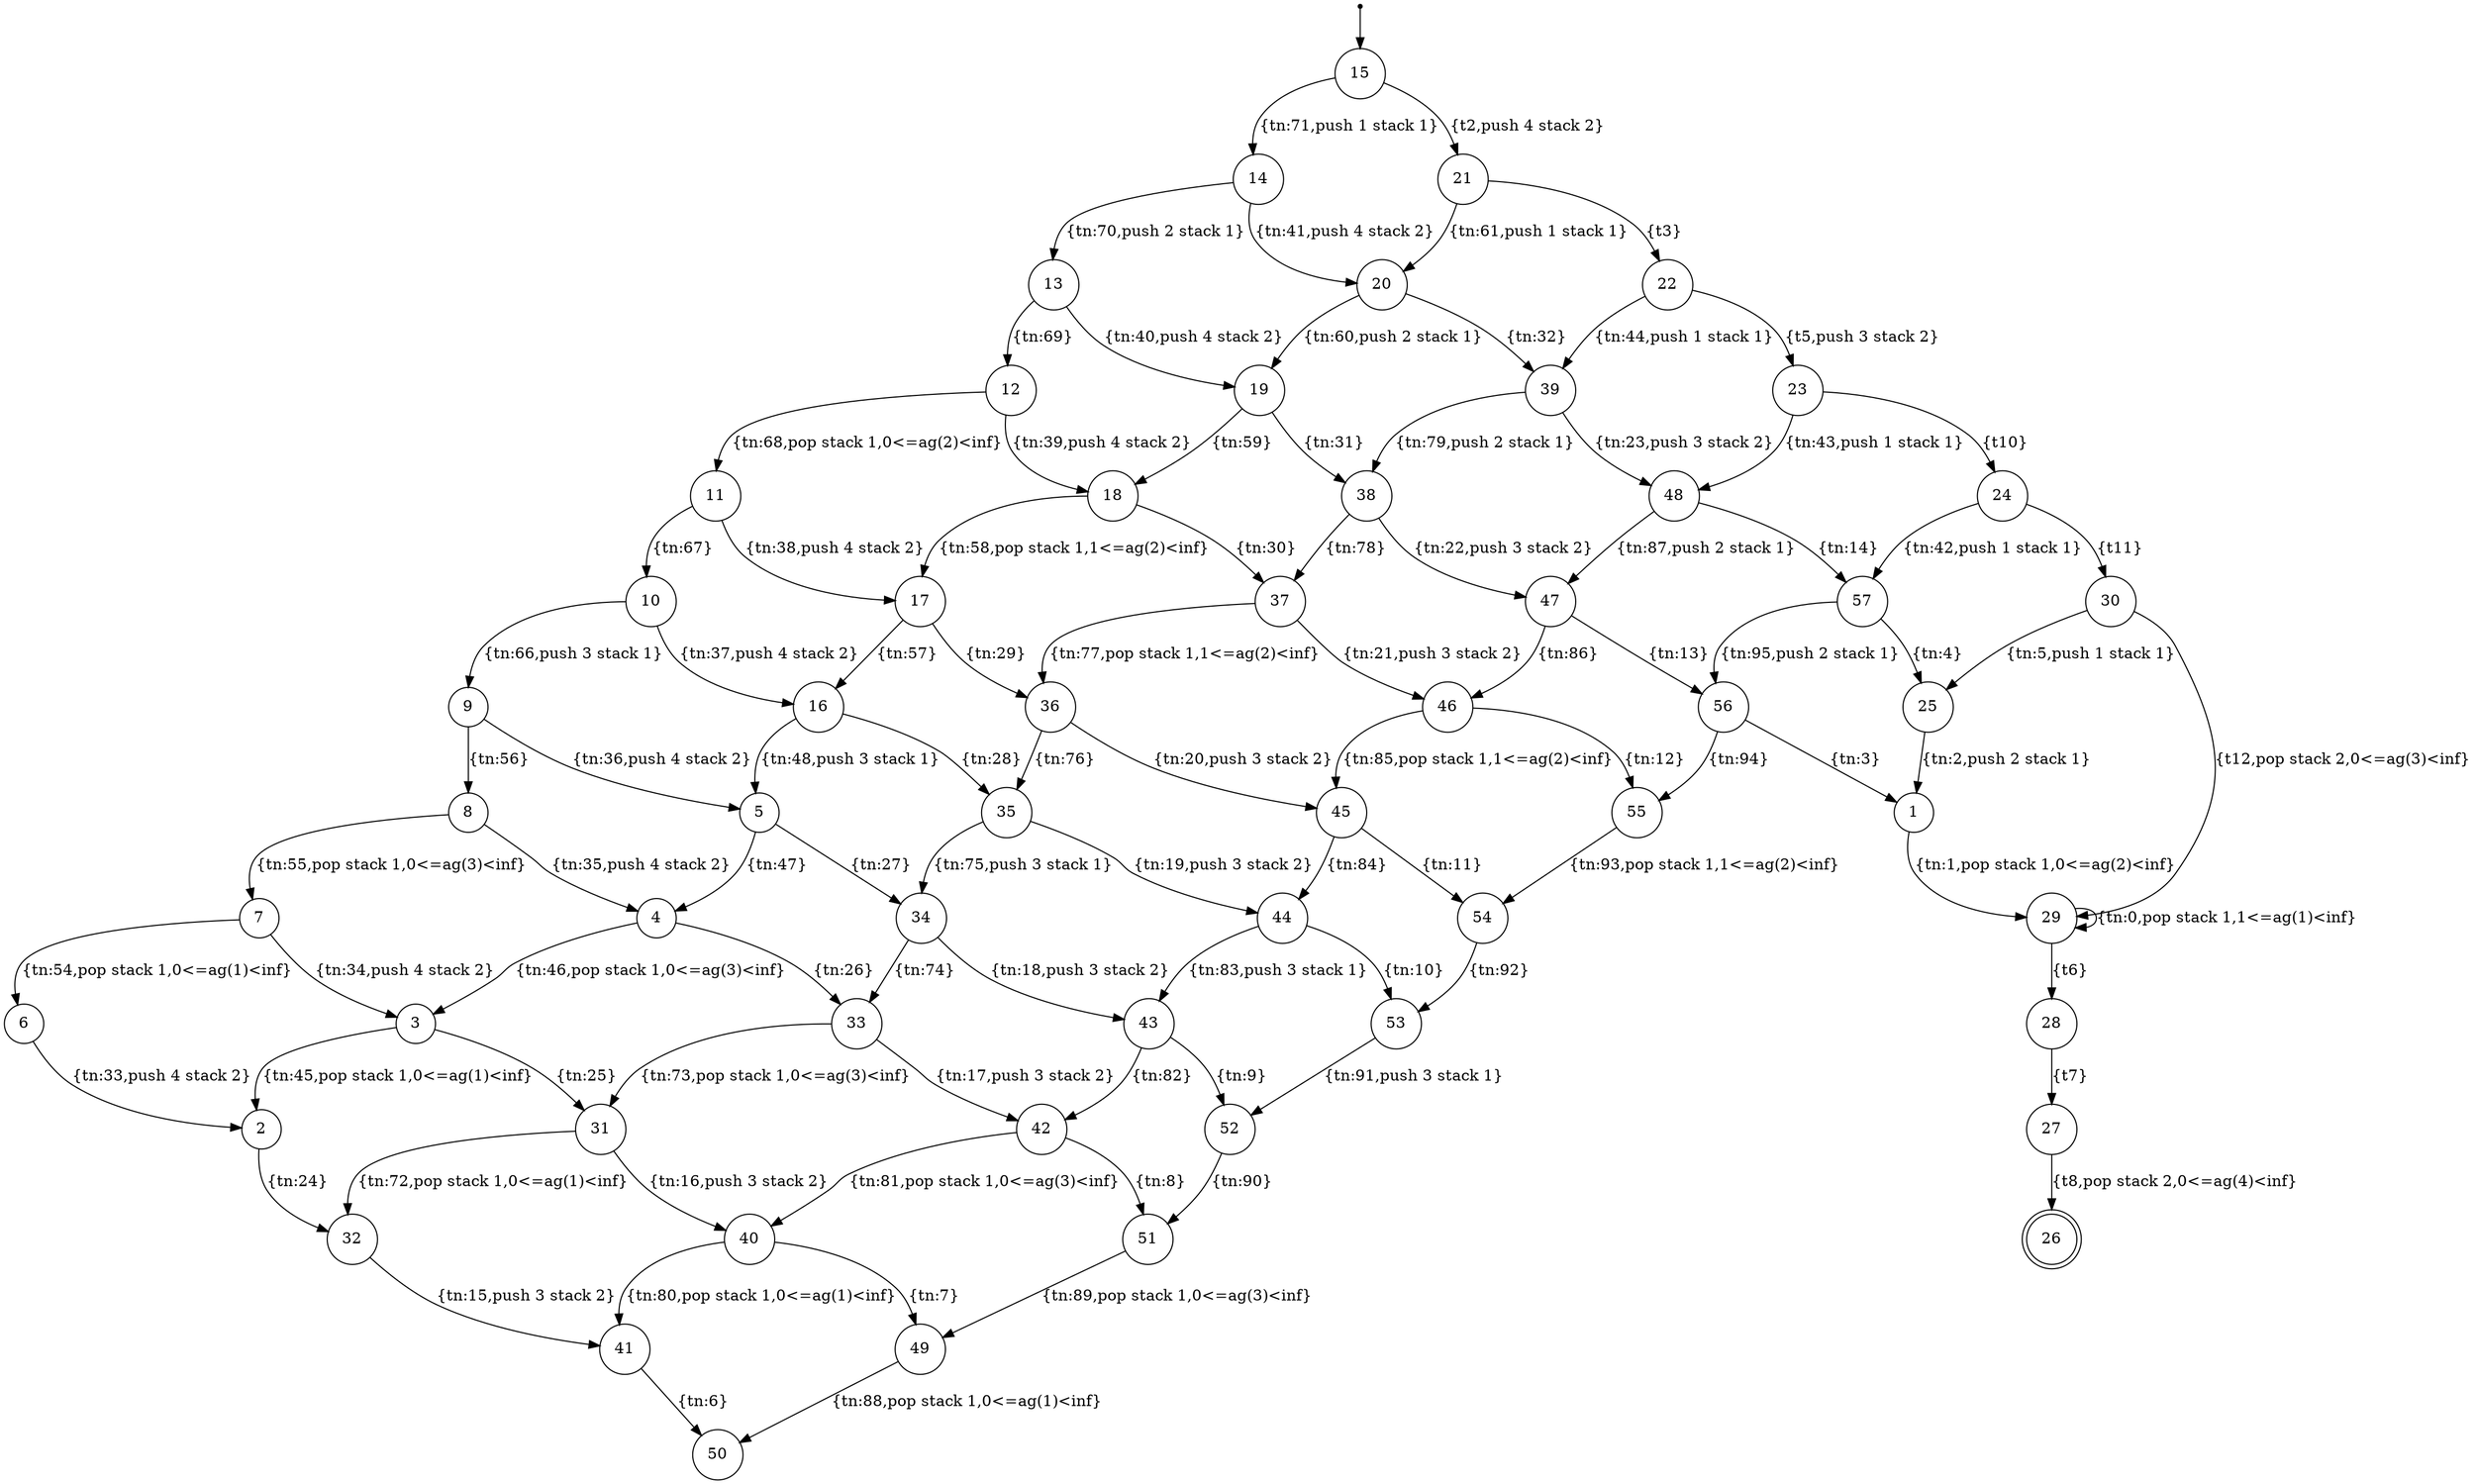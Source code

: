 digraph finite_state_machine {
	node [shape = point ]; qi0;
	node [shape = doublecircle];26;
	node [shape=circle];
	qi0 -> 15;
	29 -> 29 [ label = "{tn:0,pop stack 1,1<=ag(1)<inf}" ];
	1 -> 29 [ label = "{tn:1,pop stack 1,0<=ag(2)<inf}" ];
	25 -> 1 [ label = "{tn:2,push 2 stack 1}" ];
	56 -> 1 [ label = "{tn:3}" ];
	57 -> 25 [ label = "{tn:4}" ];
	30 -> 25 [ label = "{tn:5,push 1 stack 1}" ];
	41 -> 50 [ label = "{tn:6}" ];
	40 -> 49 [ label = "{tn:7}" ];
	42 -> 51 [ label = "{tn:8}" ];
	43 -> 52 [ label = "{tn:9}" ];
	44 -> 53 [ label = "{tn:10}" ];
	45 -> 54 [ label = "{tn:11}" ];
	46 -> 55 [ label = "{tn:12}" ];
	47 -> 56 [ label = "{tn:13}" ];
	48 -> 57 [ label = "{tn:14}" ];
	32 -> 41 [ label = "{tn:15,push 3 stack 2}" ];
	31 -> 40 [ label = "{tn:16,push 3 stack 2}" ];
	33 -> 42 [ label = "{tn:17,push 3 stack 2}" ];
	34 -> 43 [ label = "{tn:18,push 3 stack 2}" ];
	35 -> 44 [ label = "{tn:19,push 3 stack 2}" ];
	36 -> 45 [ label = "{tn:20,push 3 stack 2}" ];
	37 -> 46 [ label = "{tn:21,push 3 stack 2}" ];
	38 -> 47 [ label = "{tn:22,push 3 stack 2}" ];
	39 -> 48 [ label = "{tn:23,push 3 stack 2}" ];
	2 -> 32 [ label = "{tn:24}" ];
	3 -> 31 [ label = "{tn:25}" ];
	4 -> 33 [ label = "{tn:26}" ];
	5 -> 34 [ label = "{tn:27}" ];
	16 -> 35 [ label = "{tn:28}" ];
	17 -> 36 [ label = "{tn:29}" ];
	18 -> 37 [ label = "{tn:30}" ];
	19 -> 38 [ label = "{tn:31}" ];
	20 -> 39 [ label = "{tn:32}" ];
	6 -> 2 [ label = "{tn:33,push 4 stack 2}" ];
	7 -> 3 [ label = "{tn:34,push 4 stack 2}" ];
	8 -> 4 [ label = "{tn:35,push 4 stack 2}" ];
	9 -> 5 [ label = "{tn:36,push 4 stack 2}" ];
	10 -> 16 [ label = "{tn:37,push 4 stack 2}" ];
	11 -> 17 [ label = "{tn:38,push 4 stack 2}" ];
	12 -> 18 [ label = "{tn:39,push 4 stack 2}" ];
	13 -> 19 [ label = "{tn:40,push 4 stack 2}" ];
	14 -> 20 [ label = "{tn:41,push 4 stack 2}" ];
	24 -> 57 [ label = "{tn:42,push 1 stack 1}" ];
	23 -> 48 [ label = "{tn:43,push 1 stack 1}" ];
	22 -> 39 [ label = "{tn:44,push 1 stack 1}" ];
	3 -> 2 [ label = "{tn:45,pop stack 1,0<=ag(1)<inf}" ];
	4 -> 3 [ label = "{tn:46,pop stack 1,0<=ag(3)<inf}" ];
	5 -> 4 [ label = "{tn:47}" ];
	16 -> 5 [ label = "{tn:48,push 3 stack 1}" ];
	27 -> 26 [ label = "{t8,pop stack 2,0<=ag(4)<inf}" ];
	28 -> 27 [ label = "{t7}" ];
	29 -> 28 [ label = "{t6}" ];
	30 -> 29 [ label = "{t12,pop stack 2,0<=ag(3)<inf}" ];
	15 -> 21 [ label = "{t2,push 4 stack 2}" ];
	7 -> 6 [ label = "{tn:54,pop stack 1,0<=ag(1)<inf}" ];
	8 -> 7 [ label = "{tn:55,pop stack 1,0<=ag(3)<inf}" ];
	9 -> 8 [ label = "{tn:56}" ];
	17 -> 16 [ label = "{tn:57}" ];
	18 -> 17 [ label = "{tn:58,pop stack 1,1<=ag(2)<inf}" ];
	19 -> 18 [ label = "{tn:59}" ];
	20 -> 19 [ label = "{tn:60,push 2 stack 1}" ];
	21 -> 20 [ label = "{tn:61,push 1 stack 1}" ];
	24 -> 30 [ label = "{t11}" ];
	23 -> 24 [ label = "{t10}" ];
	22 -> 23 [ label = "{t5,push 3 stack 2}" ];
	21 -> 22 [ label = "{t3}" ];
	10 -> 9 [ label = "{tn:66,push 3 stack 1}" ];
	11 -> 10 [ label = "{tn:67}" ];
	12 -> 11 [ label = "{tn:68,pop stack 1,0<=ag(2)<inf}" ];
	13 -> 12 [ label = "{tn:69}" ];
	14 -> 13 [ label = "{tn:70,push 2 stack 1}" ];
	15 -> 14 [ label = "{tn:71,push 1 stack 1}" ];
	31 -> 32 [ label = "{tn:72,pop stack 1,0<=ag(1)<inf}" ];
	33 -> 31 [ label = "{tn:73,pop stack 1,0<=ag(3)<inf}" ];
	34 -> 33 [ label = "{tn:74}" ];
	35 -> 34 [ label = "{tn:75,push 3 stack 1}" ];
	36 -> 35 [ label = "{tn:76}" ];
	37 -> 36 [ label = "{tn:77,pop stack 1,1<=ag(2)<inf}" ];
	38 -> 37 [ label = "{tn:78}" ];
	39 -> 38 [ label = "{tn:79,push 2 stack 1}" ];
	40 -> 41 [ label = "{tn:80,pop stack 1,0<=ag(1)<inf}" ];
	42 -> 40 [ label = "{tn:81,pop stack 1,0<=ag(3)<inf}" ];
	43 -> 42 [ label = "{tn:82}" ];
	44 -> 43 [ label = "{tn:83,push 3 stack 1}" ];
	45 -> 44 [ label = "{tn:84}" ];
	46 -> 45 [ label = "{tn:85,pop stack 1,1<=ag(2)<inf}" ];
	47 -> 46 [ label = "{tn:86}" ];
	48 -> 47 [ label = "{tn:87,push 2 stack 1}" ];
	49 -> 50 [ label = "{tn:88,pop stack 1,0<=ag(1)<inf}" ];
	51 -> 49 [ label = "{tn:89,pop stack 1,0<=ag(3)<inf}" ];
	52 -> 51 [ label = "{tn:90}" ];
	53 -> 52 [ label = "{tn:91,push 3 stack 1}" ];
	54 -> 53 [ label = "{tn:92}" ];
	55 -> 54 [ label = "{tn:93,pop stack 1,1<=ag(2)<inf}" ];
	56 -> 55 [ label = "{tn:94}" ];
	57 -> 56 [ label = "{tn:95,push 2 stack 1}" ];
}